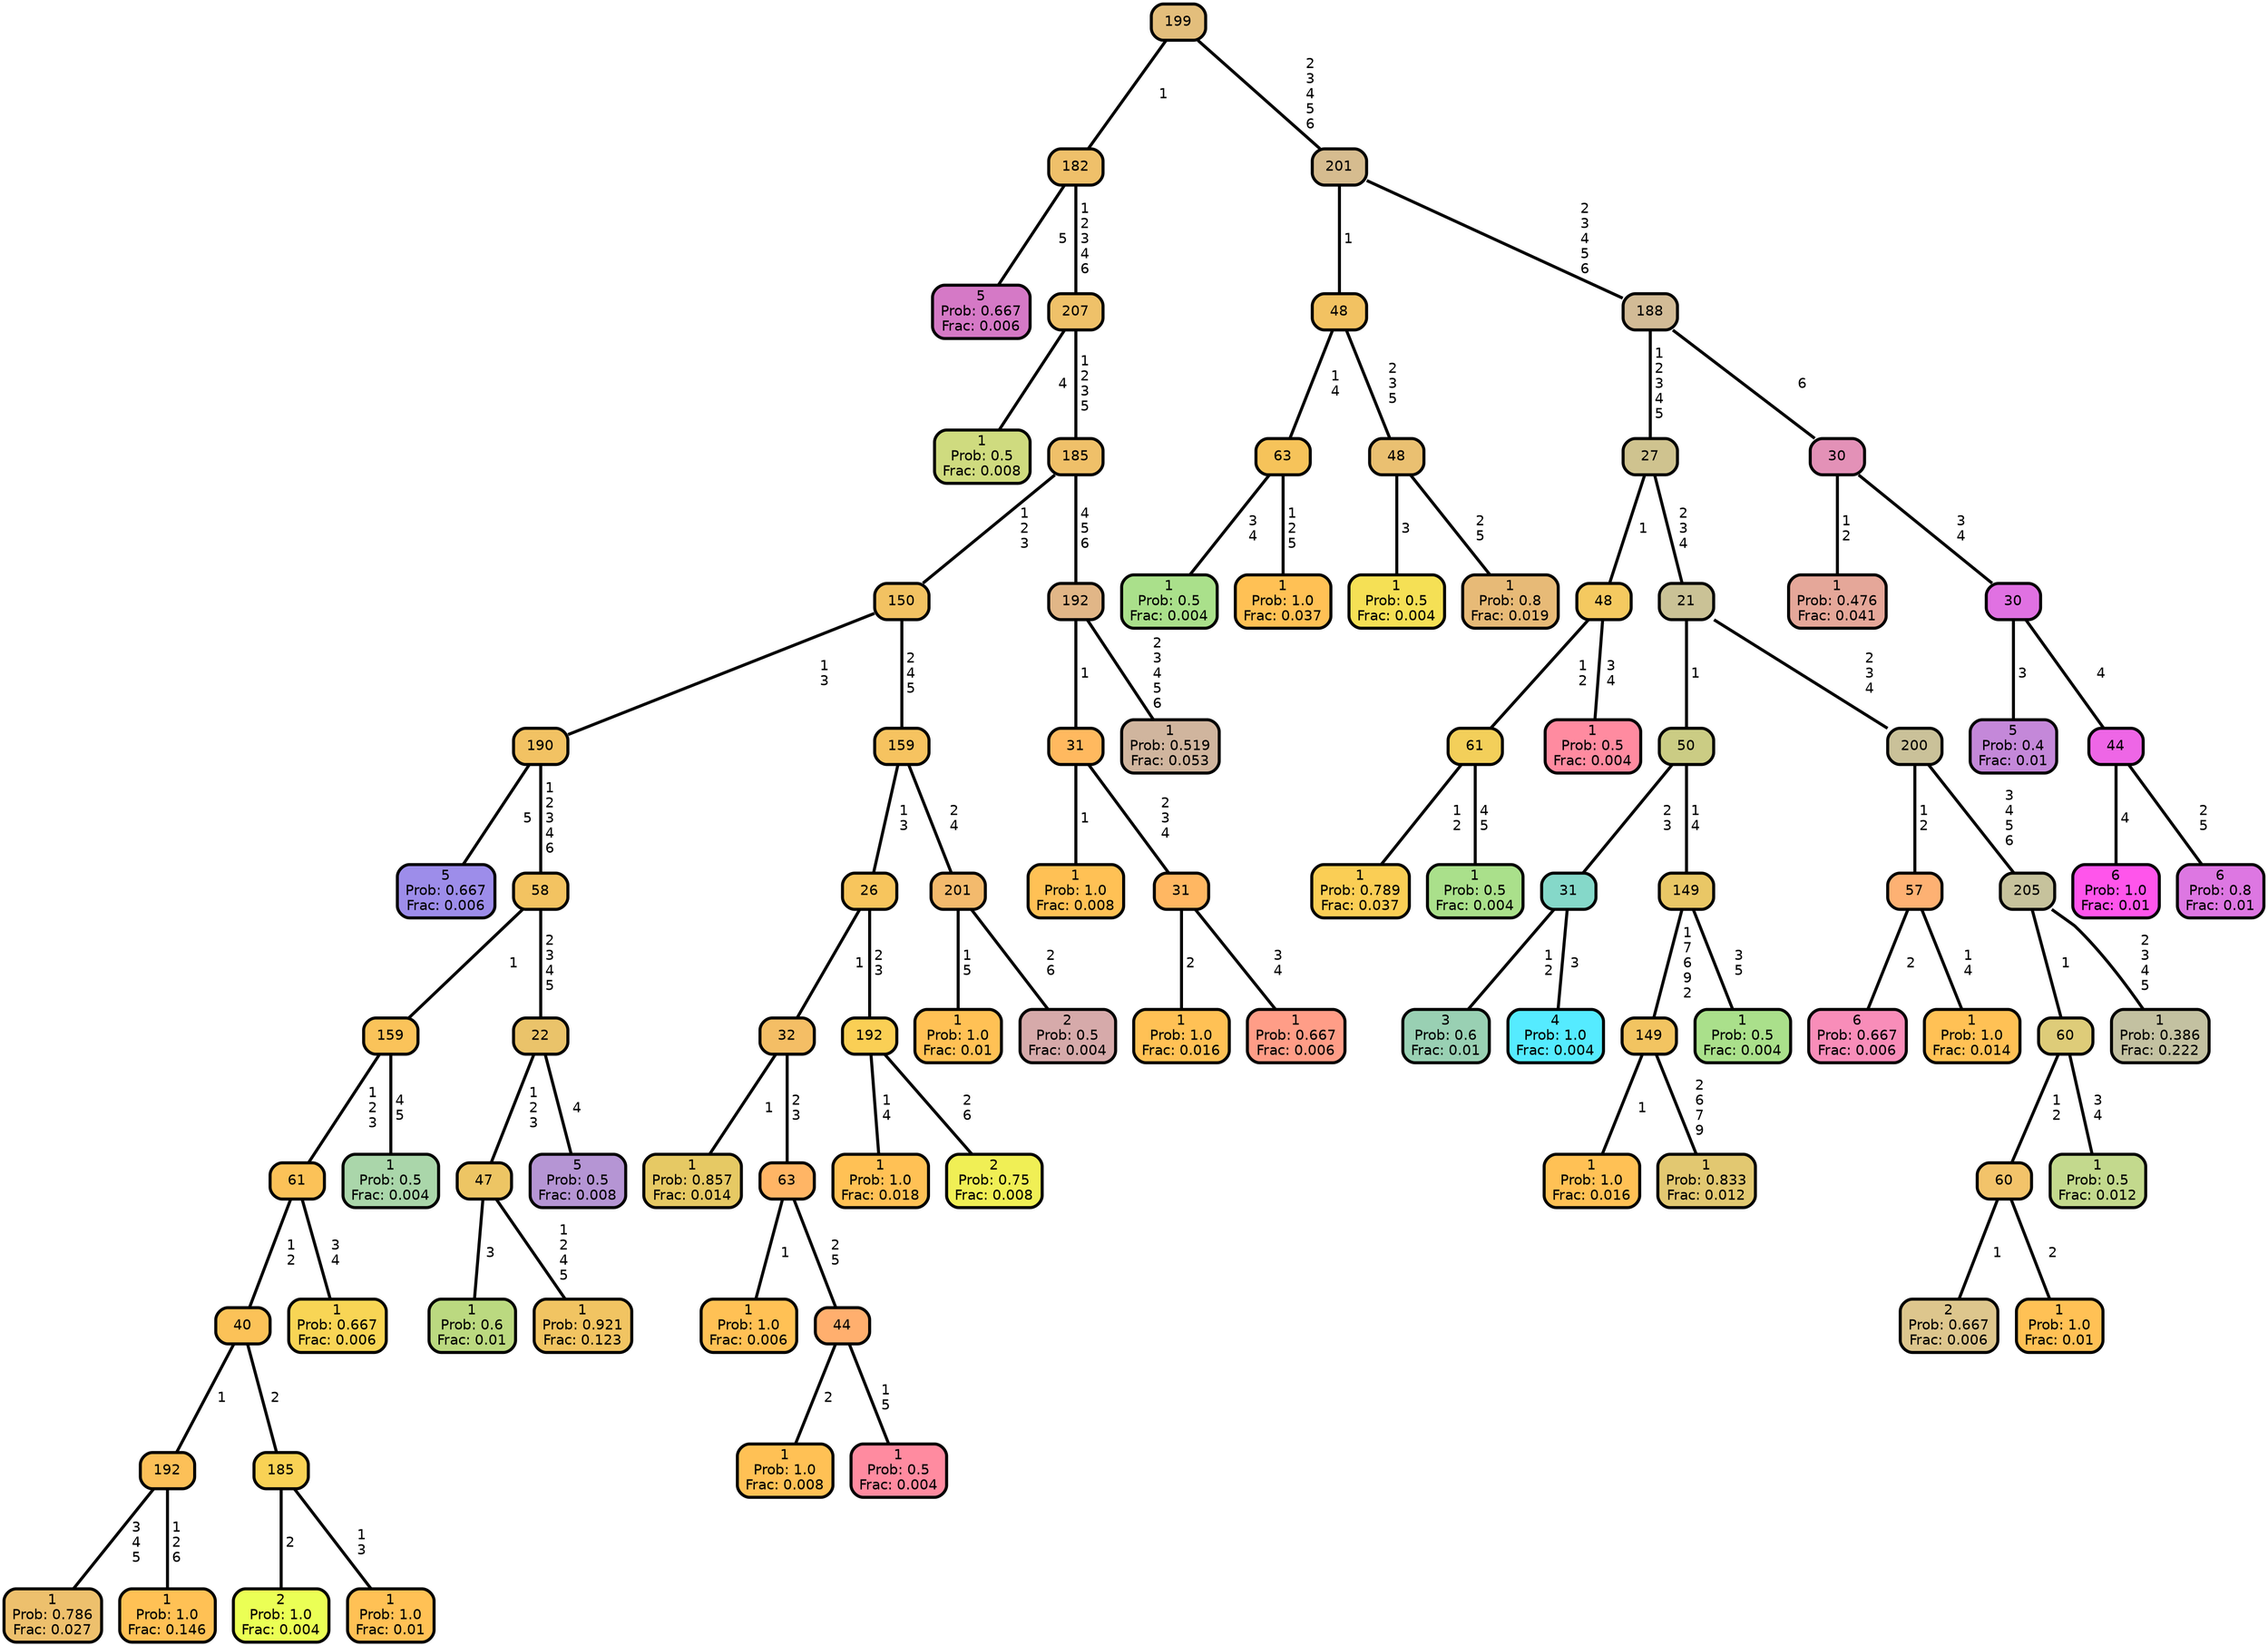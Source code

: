 graph Tree {
node [shape=box, style="filled, rounded",color="black",penwidth="3",fontcolor="black",                 fontname=helvetica] ;
graph [ranksep="0 equally", splines=straight,                 bgcolor=transparent, dpi=200] ;
edge [fontname=helvetica, color=black] ;
0 [label="5
Prob: 0.667
Frac: 0.006", fillcolor="#d579c6"] ;
1 [label="182", fillcolor="#efc06a"] ;
2 [label="1
Prob: 0.5
Frac: 0.008", fillcolor="#cfdb7f"] ;
3 [label="207", fillcolor="#efc169"] ;
4 [label="5
Prob: 0.667
Frac: 0.006", fillcolor="#9d8dea"] ;
5 [label="190", fillcolor="#f2c263"] ;
6 [label="1
Prob: 0.786
Frac: 0.027", fillcolor="#edc06d"] ;
7 [label="192", fillcolor="#fcc058"] ;
8 [label="1
Prob: 1.0
Frac: 0.146", fillcolor="#ffc155"] ;
9 [label="40", fillcolor="#fbc258"] ;
10 [label="2
Prob: 1.0
Frac: 0.004", fillcolor="#ebff55"] ;
11 [label="185", fillcolor="#f9d255"] ;
12 [label="1
Prob: 1.0
Frac: 0.01", fillcolor="#ffc155"] ;
13 [label="61", fillcolor="#fbc258"] ;
14 [label="1
Prob: 0.667
Frac: 0.006", fillcolor="#f8d555"] ;
15 [label="159", fillcolor="#fac35a"] ;
16 [label="1
Prob: 0.5
Frac: 0.004", fillcolor="#aad6aa"] ;
17 [label="58", fillcolor="#f3c361"] ;
18 [label="1
Prob: 0.6
Frac: 0.01", fillcolor="#bbd980"] ;
19 [label="47", fillcolor="#edc564"] ;
20 [label="1
Prob: 0.921
Frac: 0.123", fillcolor="#f1c462"] ;
21 [label="22", fillcolor="#eac36a"] ;
22 [label="5
Prob: 0.5
Frac: 0.008", fillcolor="#b595d4"] ;
23 [label="150", fillcolor="#f2c262"] ;
24 [label="1
Prob: 0.857
Frac: 0.014", fillcolor="#e6c964"] ;
25 [label="32", fillcolor="#f4be65"] ;
26 [label="1
Prob: 1.0
Frac: 0.006", fillcolor="#ffc155"] ;
27 [label="63", fillcolor="#ffb565"] ;
28 [label="1
Prob: 1.0
Frac: 0.008", fillcolor="#ffc155"] ;
29 [label="44", fillcolor="#ffaf6e"] ;
30 [label="1
Prob: 0.5
Frac: 0.004", fillcolor="#ff8ba0"] ;
31 [label="26", fillcolor="#f7c55d"] ;
32 [label="1
Prob: 1.0
Frac: 0.018", fillcolor="#ffc155"] ;
33 [label="192", fillcolor="#facf55"] ;
34 [label="2
Prob: 0.75
Frac: 0.008", fillcolor="#f0ef55"] ;
35 [label="159", fillcolor="#f6c360"] ;
36 [label="1
Prob: 1.0
Frac: 0.01", fillcolor="#ffc155"] ;
37 [label="201", fillcolor="#f3ba6d"] ;
38 [label="2
Prob: 0.5
Frac: 0.004", fillcolor="#d6aaaa"] ;
39 [label="185", fillcolor="#efc069"] ;
40 [label="1
Prob: 1.0
Frac: 0.008", fillcolor="#ffc155"] ;
41 [label="31", fillcolor="#ffb95f"] ;
42 [label="1
Prob: 1.0
Frac: 0.016", fillcolor="#ffc155"] ;
43 [label="31", fillcolor="#ffb762"] ;
44 [label="1
Prob: 0.667
Frac: 0.006", fillcolor="#ff9d87"] ;
45 [label="192", fillcolor="#e1b687"] ;
46 [label="1
Prob: 0.519
Frac: 0.053", fillcolor="#d0b59e"] ;
47 [label="199", fillcolor="#e3be7c"] ;
48 [label="1
Prob: 0.5
Frac: 0.004", fillcolor="#aae08b"] ;
49 [label="63", fillcolor="#f6c35a"] ;
50 [label="1
Prob: 1.0
Frac: 0.037", fillcolor="#ffc155"] ;
51 [label="48", fillcolor="#f2c262"] ;
52 [label="1
Prob: 0.5
Frac: 0.004", fillcolor="#f5e055"] ;
53 [label="48", fillcolor="#eac071"] ;
54 [label="1
Prob: 0.8
Frac: 0.019", fillcolor="#e7ba77"] ;
55 [label="201", fillcolor="#d6bc8f"] ;
56 [label="1
Prob: 0.789
Frac: 0.037", fillcolor="#face55"] ;
57 [label="61", fillcolor="#f3cf5a"] ;
58 [label="1
Prob: 0.5
Frac: 0.004", fillcolor="#aae08b"] ;
59 [label="48", fillcolor="#f4c960"] ;
60 [label="1
Prob: 0.5
Frac: 0.004", fillcolor="#ff8ba0"] ;
61 [label="27", fillcolor="#cfc38f"] ;
62 [label="3
Prob: 0.6
Frac: 0.01", fillcolor="#99d0b3"] ;
63 [label="31", fillcolor="#85d8c9"] ;
64 [label="4
Prob: 1.0
Frac: 0.004", fillcolor="#55ebff"] ;
65 [label="50", fillcolor="#cbcc84"] ;
66 [label="1
Prob: 1.0
Frac: 0.016", fillcolor="#ffc155"] ;
67 [label="149", fillcolor="#f2c461"] ;
68 [label="1
Prob: 0.833
Frac: 0.012", fillcolor="#e2c871"] ;
69 [label="149", fillcolor="#e9c766"] ;
70 [label="1
Prob: 0.5
Frac: 0.004", fillcolor="#aae08b"] ;
71 [label="21", fillcolor="#cac296"] ;
72 [label="6
Prob: 0.667
Frac: 0.006", fillcolor="#f88db9"] ;
73 [label="57", fillcolor="#fdb173"] ;
74 [label="1
Prob: 1.0
Frac: 0.014", fillcolor="#ffc155"] ;
75 [label="200", fillcolor="#cac199"] ;
76 [label="2
Prob: 0.667
Frac: 0.006", fillcolor="#ddc68d"] ;
77 [label="60", fillcolor="#f2c36a"] ;
78 [label="1
Prob: 1.0
Frac: 0.01", fillcolor="#ffc155"] ;
79 [label="60", fillcolor="#decc79"] ;
80 [label="1
Prob: 0.5
Frac: 0.012", fillcolor="#c3d98d"] ;
81 [label="205", fillcolor="#c6c29c"] ;
82 [label="1
Prob: 0.386
Frac: 0.222", fillcolor="#c3c1a1"] ;
83 [label="188", fillcolor="#d2bb96"] ;
84 [label="1
Prob: 0.476
Frac: 0.041", fillcolor="#e5a799"] ;
85 [label="30", fillcolor="#e391b7"] ;
86 [label="5
Prob: 0.4
Frac: 0.01", fillcolor="#c488d9"] ;
87 [label="30", fillcolor="#e071e2"] ;
88 [label="6
Prob: 1.0
Frac: 0.01", fillcolor="#ff55eb"] ;
89 [label="44", fillcolor="#ee66e6"] ;
90 [label="6
Prob: 0.8
Frac: 0.01", fillcolor="#dd77e2"] ;
1 -- 0 [label=" 5",penwidth=3] ;
1 -- 3 [label=" 1\n 2\n 3\n 4\n 6",penwidth=3] ;
3 -- 2 [label=" 4",penwidth=3] ;
3 -- 39 [label=" 1\n 2\n 3\n 5",penwidth=3] ;
5 -- 4 [label=" 5",penwidth=3] ;
5 -- 17 [label=" 1\n 2\n 3\n 4\n 6",penwidth=3] ;
7 -- 6 [label=" 3\n 4\n 5",penwidth=3] ;
7 -- 8 [label=" 1\n 2\n 6",penwidth=3] ;
9 -- 7 [label=" 1",penwidth=3] ;
9 -- 11 [label=" 2",penwidth=3] ;
11 -- 10 [label=" 2",penwidth=3] ;
11 -- 12 [label=" 1\n 3",penwidth=3] ;
13 -- 9 [label=" 1\n 2",penwidth=3] ;
13 -- 14 [label=" 3\n 4",penwidth=3] ;
15 -- 13 [label=" 1\n 2\n 3",penwidth=3] ;
15 -- 16 [label=" 4\n 5",penwidth=3] ;
17 -- 15 [label=" 1",penwidth=3] ;
17 -- 21 [label=" 2\n 3\n 4\n 5",penwidth=3] ;
19 -- 18 [label=" 3",penwidth=3] ;
19 -- 20 [label=" 1\n 2\n 4\n 5",penwidth=3] ;
21 -- 19 [label=" 1\n 2\n 3",penwidth=3] ;
21 -- 22 [label=" 4",penwidth=3] ;
23 -- 5 [label=" 1\n 3",penwidth=3] ;
23 -- 35 [label=" 2\n 4\n 5",penwidth=3] ;
25 -- 24 [label=" 1",penwidth=3] ;
25 -- 27 [label=" 2\n 3",penwidth=3] ;
27 -- 26 [label=" 1",penwidth=3] ;
27 -- 29 [label=" 2\n 5",penwidth=3] ;
29 -- 28 [label=" 2",penwidth=3] ;
29 -- 30 [label=" 1\n 5",penwidth=3] ;
31 -- 25 [label=" 1",penwidth=3] ;
31 -- 33 [label=" 2\n 3",penwidth=3] ;
33 -- 32 [label=" 1\n 4",penwidth=3] ;
33 -- 34 [label=" 2\n 6",penwidth=3] ;
35 -- 31 [label=" 1\n 3",penwidth=3] ;
35 -- 37 [label=" 2\n 4",penwidth=3] ;
37 -- 36 [label=" 1\n 5",penwidth=3] ;
37 -- 38 [label=" 2\n 6",penwidth=3] ;
39 -- 23 [label=" 1\n 2\n 3",penwidth=3] ;
39 -- 45 [label=" 4\n 5\n 6",penwidth=3] ;
41 -- 40 [label=" 1",penwidth=3] ;
41 -- 43 [label=" 2\n 3\n 4",penwidth=3] ;
43 -- 42 [label=" 2",penwidth=3] ;
43 -- 44 [label=" 3\n 4",penwidth=3] ;
45 -- 41 [label=" 1",penwidth=3] ;
45 -- 46 [label=" 2\n 3\n 4\n 5\n 6",penwidth=3] ;
47 -- 1 [label=" 1",penwidth=3] ;
47 -- 55 [label=" 2\n 3\n 4\n 5\n 6",penwidth=3] ;
49 -- 48 [label=" 3\n 4",penwidth=3] ;
49 -- 50 [label=" 1\n 2\n 5",penwidth=3] ;
51 -- 49 [label=" 1\n 4",penwidth=3] ;
51 -- 53 [label=" 2\n 3\n 5",penwidth=3] ;
53 -- 52 [label=" 3",penwidth=3] ;
53 -- 54 [label=" 2\n 5",penwidth=3] ;
55 -- 51 [label=" 1",penwidth=3] ;
55 -- 83 [label=" 2\n 3\n 4\n 5\n 6",penwidth=3] ;
57 -- 56 [label=" 1\n 2",penwidth=3] ;
57 -- 58 [label=" 4\n 5",penwidth=3] ;
59 -- 57 [label=" 1\n 2",penwidth=3] ;
59 -- 60 [label=" 3\n 4",penwidth=3] ;
61 -- 59 [label=" 1",penwidth=3] ;
61 -- 71 [label=" 2\n 3\n 4",penwidth=3] ;
63 -- 62 [label=" 1\n 2",penwidth=3] ;
63 -- 64 [label=" 3",penwidth=3] ;
65 -- 63 [label=" 2\n 3",penwidth=3] ;
65 -- 69 [label=" 1\n 4",penwidth=3] ;
67 -- 66 [label=" 1",penwidth=3] ;
67 -- 68 [label=" 2\n 6\n 7\n 9",penwidth=3] ;
69 -- 67 [label=" 1\n 7\n 6\n 9\n 2",penwidth=3] ;
69 -- 70 [label=" 3\n 5",penwidth=3] ;
71 -- 65 [label=" 1",penwidth=3] ;
71 -- 75 [label=" 2\n 3\n 4",penwidth=3] ;
73 -- 72 [label=" 2",penwidth=3] ;
73 -- 74 [label=" 1\n 4",penwidth=3] ;
75 -- 73 [label=" 1\n 2",penwidth=3] ;
75 -- 81 [label=" 3\n 4\n 5\n 6",penwidth=3] ;
77 -- 76 [label=" 1",penwidth=3] ;
77 -- 78 [label=" 2",penwidth=3] ;
79 -- 77 [label=" 1\n 2",penwidth=3] ;
79 -- 80 [label=" 3\n 4",penwidth=3] ;
81 -- 79 [label=" 1",penwidth=3] ;
81 -- 82 [label=" 2\n 3\n 4\n 5",penwidth=3] ;
83 -- 61 [label=" 1\n 2\n 3\n 4\n 5",penwidth=3] ;
83 -- 85 [label=" 6",penwidth=3] ;
85 -- 84 [label=" 1\n 2",penwidth=3] ;
85 -- 87 [label=" 3\n 4",penwidth=3] ;
87 -- 86 [label=" 3",penwidth=3] ;
87 -- 89 [label=" 4",penwidth=3] ;
89 -- 88 [label=" 4",penwidth=3] ;
89 -- 90 [label=" 2\n 5",penwidth=3] ;
{rank = same;}}